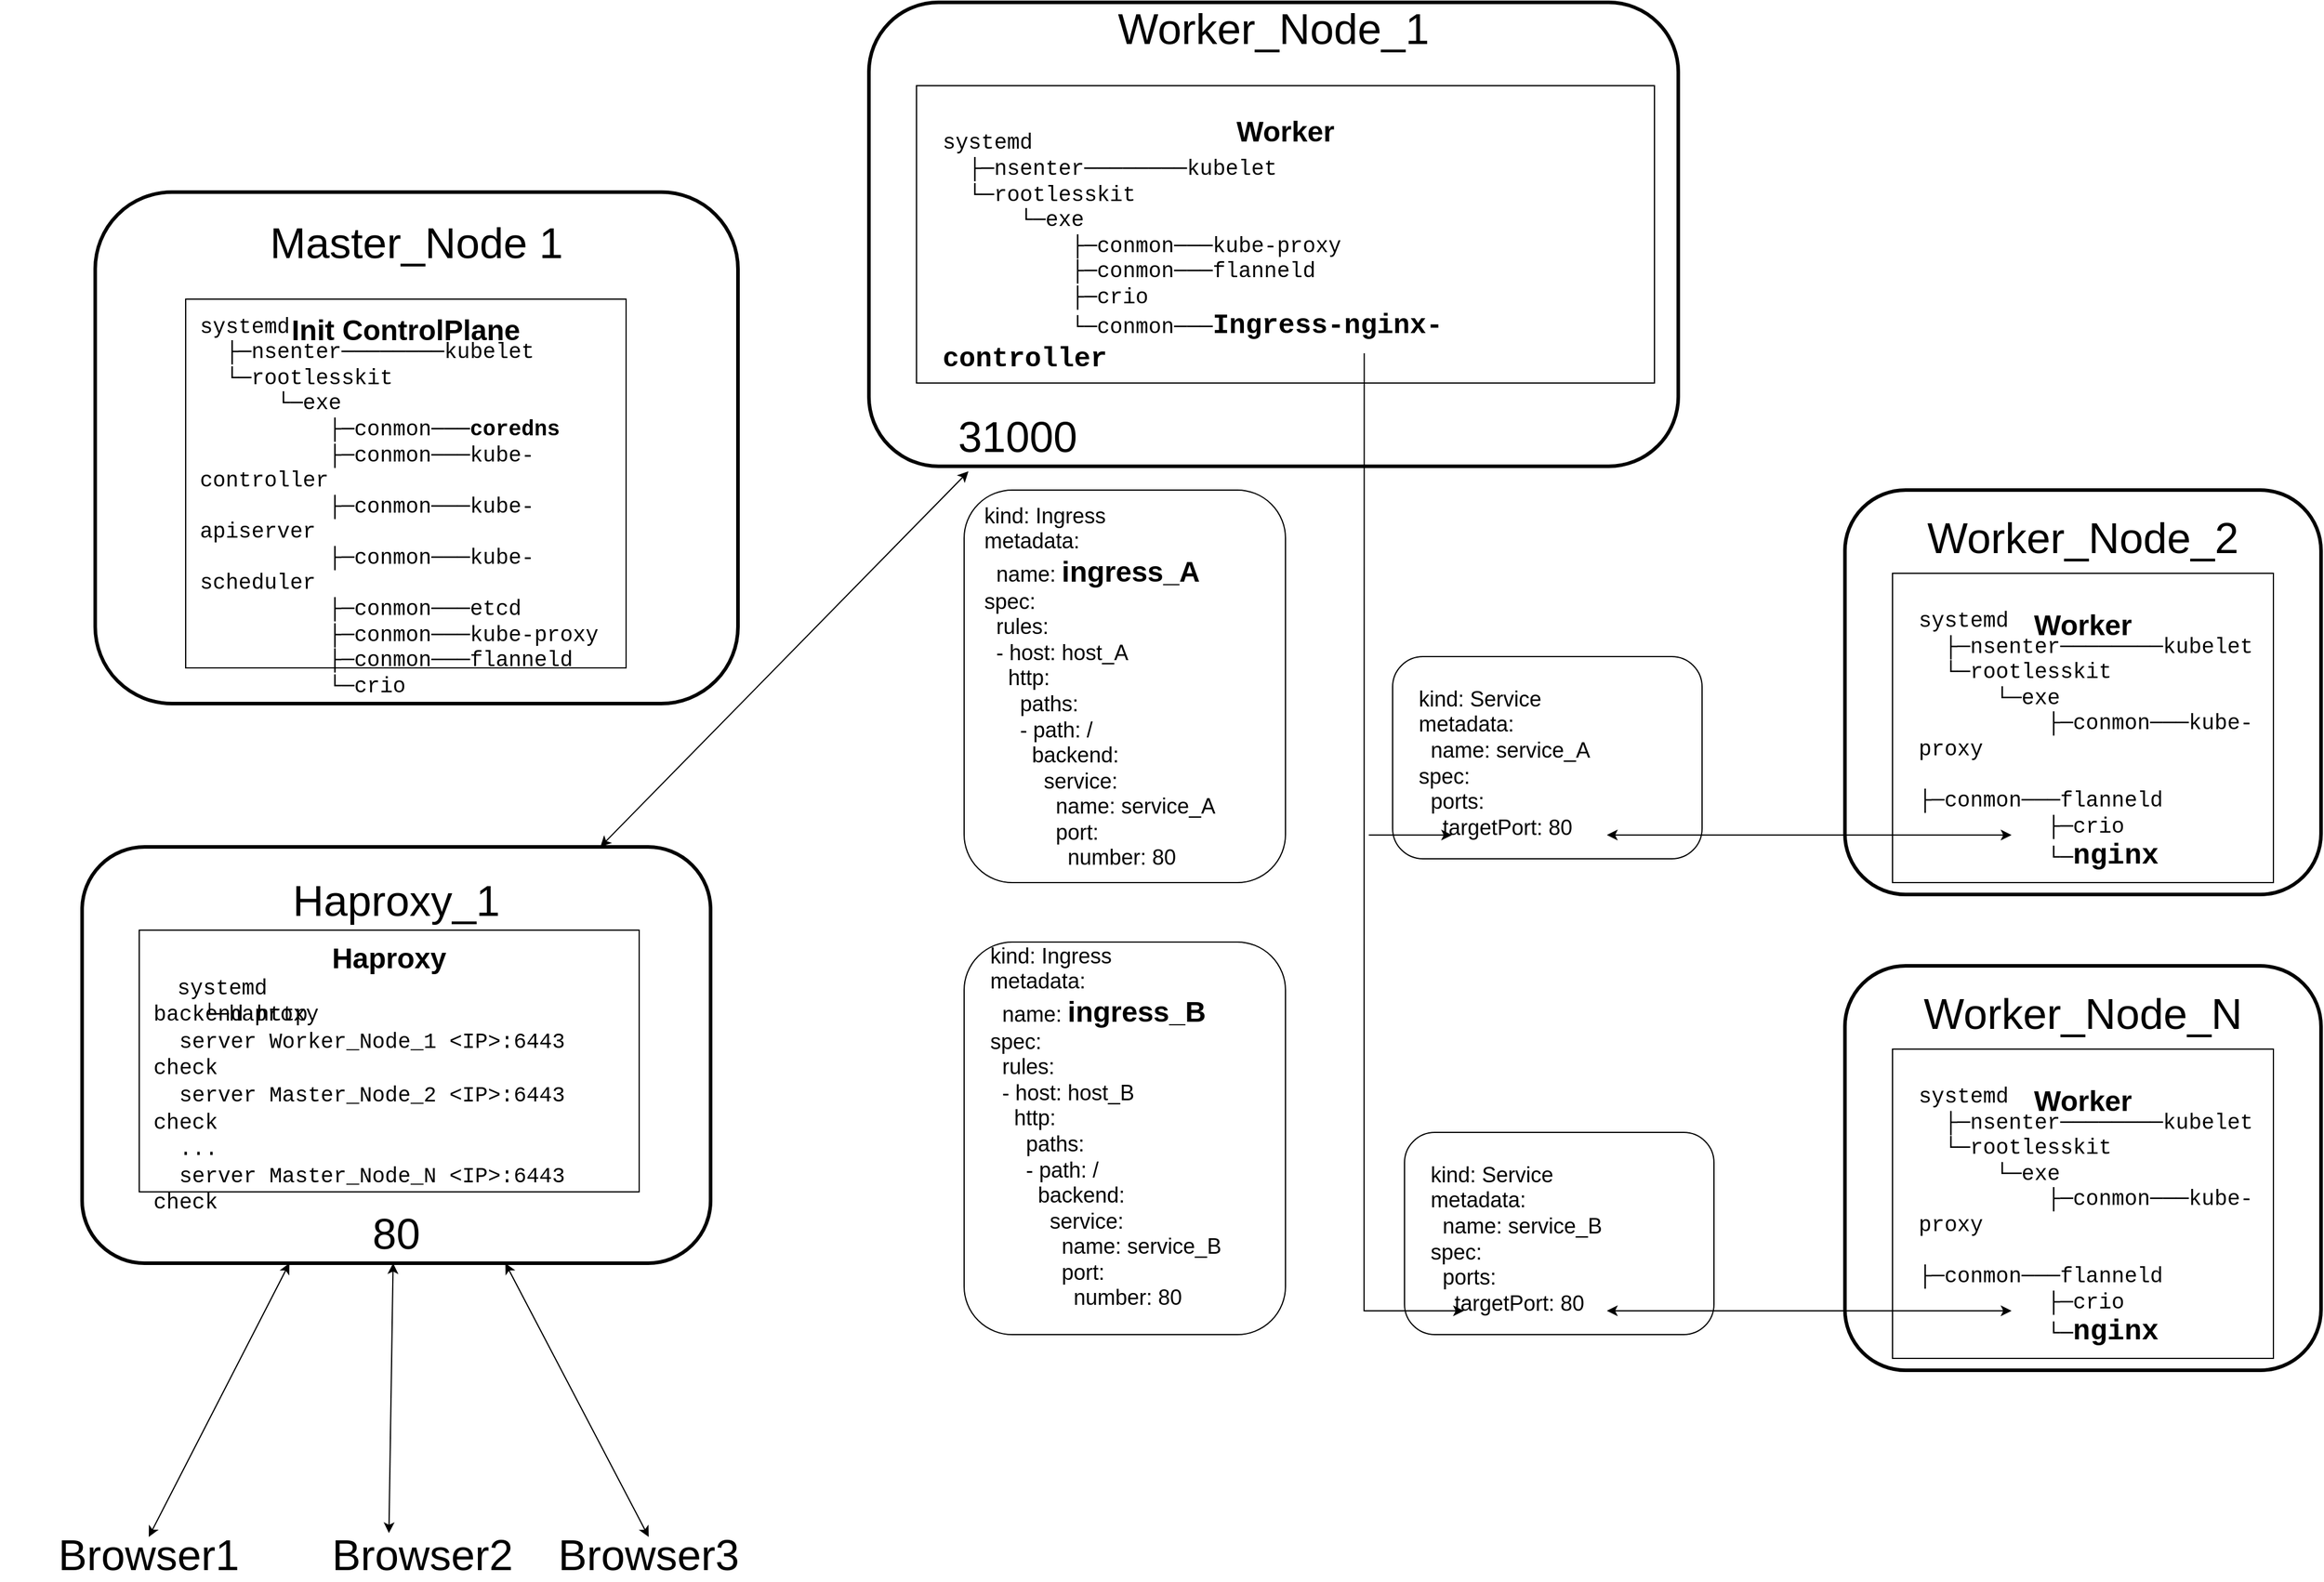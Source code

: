 <mxfile version="21.2.1" type="device">
  <diagram name="Страница 1" id="AiksV5m0dz1OjJnIhgO2">
    <mxGraphModel dx="1796" dy="696" grid="1" gridSize="10" guides="1" tooltips="1" connect="1" arrows="1" fold="1" page="1" pageScale="1" pageWidth="827" pageHeight="1169" math="0" shadow="0">
      <root>
        <mxCell id="0" />
        <mxCell id="1" parent="0" />
        <mxCell id="-cLVmQIbnKNBn2Y4Gjlf-49" value="" style="endArrow=classic;startArrow=classic;html=1;rounded=0;exitX=0.5;exitY=0;exitDx=0;exitDy=0;" parent="1" source="-cLVmQIbnKNBn2Y4Gjlf-46" target="-cLVmQIbnKNBn2Y4Gjlf-55" edge="1">
          <mxGeometry width="50" height="50" relative="1" as="geometry">
            <mxPoint x="1001" y="1530.11" as="sourcePoint" />
            <mxPoint x="950.85" y="1420.002" as="targetPoint" />
          </mxGeometry>
        </mxCell>
        <mxCell id="-cLVmQIbnKNBn2Y4Gjlf-38" value="&lt;font style=&quot;font-size: 36px;&quot;&gt;Worker_Node_2&lt;br&gt;&lt;br&gt;&lt;br&gt;&lt;br&gt;&lt;br&gt;&lt;br&gt;&lt;br&gt;&lt;/font&gt;" style="rounded=1;whiteSpace=wrap;html=1;strokeWidth=3;" parent="1" vertex="1">
          <mxGeometry x="1500" y="760" width="400" height="340" as="geometry" />
        </mxCell>
        <mxCell id="-cLVmQIbnKNBn2Y4Gjlf-39" value="&lt;div style=&quot;font-size: 24px;&quot;&gt;&lt;b&gt;Worker&lt;/b&gt;&lt;/div&gt;&lt;div style=&quot;font-size: 24px;&quot;&gt;&lt;br&gt;&lt;/div&gt;&lt;div style=&quot;font-size: 24px;&quot;&gt;&lt;br&gt;&lt;/div&gt;&lt;div style=&quot;font-size: 24px;&quot;&gt;&lt;br&gt;&lt;/div&gt;&lt;div style=&quot;font-size: 24px;&quot;&gt;&lt;br&gt;&lt;/div&gt;&lt;div style=&quot;font-size: 24px;&quot;&gt;&lt;br&gt;&lt;/div&gt;&lt;div style=&quot;font-size: 24px;&quot;&gt;&lt;br&gt;&lt;/div&gt;" style="rounded=0;whiteSpace=wrap;html=1;" parent="1" vertex="1">
          <mxGeometry x="1540" y="830" width="320" height="260" as="geometry" />
        </mxCell>
        <mxCell id="-cLVmQIbnKNBn2Y4Gjlf-40" value="&lt;font face=&quot;Courier New&quot; style=&quot;&quot;&gt;&lt;div style=&quot;&quot;&gt;&lt;div style=&quot;font-size: 18px;&quot;&gt;systemd&lt;/div&gt;&lt;div style=&quot;font-size: 18px;&quot;&gt;&amp;nbsp; ├─nsenter────────kubelet&lt;/div&gt;&lt;div style=&quot;font-size: 18px;&quot;&gt;&amp;nbsp; └─rootlesskit&lt;/div&gt;&lt;div style=&quot;font-size: 18px;&quot;&gt;&amp;nbsp; &amp;nbsp; &amp;nbsp; └─exe&lt;/div&gt;&lt;div style=&quot;font-size: 18px;&quot;&gt;&amp;nbsp; &amp;nbsp; &amp;nbsp; &amp;nbsp; &amp;nbsp; ├─conmon───kube-proxy&lt;/div&gt;&lt;div style=&quot;font-size: 18px;&quot;&gt;&amp;nbsp; &amp;nbsp; &amp;nbsp; &amp;nbsp; &amp;nbsp; ├─conmon───flanneld&lt;/div&gt;&lt;div style=&quot;font-size: 18px;&quot;&gt;&amp;nbsp; &amp;nbsp; &amp;nbsp; &amp;nbsp; &amp;nbsp;&amp;nbsp;├─crio&lt;/div&gt;&lt;div style=&quot;&quot;&gt;&lt;span style=&quot;font-size: 18px;&quot;&gt;&amp;nbsp; &amp;nbsp; &amp;nbsp; &amp;nbsp; &amp;nbsp; └─&lt;/span&gt;&lt;b style=&quot;&quot;&gt;&lt;font style=&quot;font-size: 24px;&quot;&gt;nginx&lt;/font&gt;&lt;/b&gt;&lt;/div&gt;&lt;/div&gt;&lt;/font&gt;" style="text;html=1;strokeColor=none;fillColor=none;align=left;verticalAlign=middle;whiteSpace=wrap;rounded=0;" parent="1" vertex="1">
          <mxGeometry x="1560" y="890" width="300" height="161" as="geometry" />
        </mxCell>
        <mxCell id="-cLVmQIbnKNBn2Y4Gjlf-7" value="&lt;font style=&quot;font-size: 36px;&quot;&gt;Master_Node 1&lt;br&gt;&lt;br&gt;&lt;br&gt;&lt;br&gt;&lt;br&gt;&lt;br&gt;&lt;br&gt;&lt;br&gt;&lt;br&gt;&lt;/font&gt;" style="rounded=1;whiteSpace=wrap;html=1;strokeWidth=3;" parent="1" vertex="1">
          <mxGeometry x="30" y="509.5" width="540" height="430" as="geometry" />
        </mxCell>
        <mxCell id="-cLVmQIbnKNBn2Y4Gjlf-8" value="&lt;div style=&quot;font-size: 24px;&quot;&gt;&lt;font style=&quot;font-size: 24px;&quot;&gt;&lt;b&gt;Init ControlPlane&lt;/b&gt;&lt;/font&gt;&lt;/div&gt;&lt;div style=&quot;font-size: 24px;&quot;&gt;&lt;br&gt;&lt;/div&gt;&lt;div style=&quot;font-size: 24px;&quot;&gt;&lt;br&gt;&lt;/div&gt;&lt;div style=&quot;font-size: 24px;&quot;&gt;&lt;br&gt;&lt;/div&gt;&lt;div style=&quot;font-size: 24px;&quot;&gt;&lt;br&gt;&lt;/div&gt;&lt;div style=&quot;font-size: 24px;&quot;&gt;&lt;br&gt;&lt;/div&gt;&lt;div style=&quot;font-size: 24px;&quot;&gt;&lt;br&gt;&lt;/div&gt;&lt;div style=&quot;font-size: 24px;&quot;&gt;&lt;br&gt;&lt;/div&gt;&lt;div style=&quot;font-size: 24px;&quot;&gt;&lt;br&gt;&lt;/div&gt;&lt;div style=&quot;font-size: 24px;&quot;&gt;&lt;br&gt;&lt;/div&gt;" style="rounded=0;whiteSpace=wrap;html=1;" parent="1" vertex="1">
          <mxGeometry x="106" y="599.5" width="370" height="310" as="geometry" />
        </mxCell>
        <mxCell id="-cLVmQIbnKNBn2Y4Gjlf-9" value="&lt;font face=&quot;Courier New&quot; style=&quot;font-size: 18px;&quot;&gt;&lt;div style=&quot;&quot;&gt;&lt;div&gt;systemd&lt;/div&gt;&lt;div&gt;&amp;nbsp; ├─nsenter────────kubelet&lt;/div&gt;&lt;div&gt;&amp;nbsp; └─rootlesskit&lt;/div&gt;&lt;div&gt;&amp;nbsp; &amp;nbsp; &amp;nbsp; └─exe&lt;/div&gt;&lt;div&gt;&amp;nbsp; &amp;nbsp; &amp;nbsp; &amp;nbsp; &amp;nbsp; ├─conmon───&lt;b&gt;coredns&lt;/b&gt;&lt;/div&gt;&lt;div&gt;&amp;nbsp; &amp;nbsp; &amp;nbsp; &amp;nbsp; &amp;nbsp; ├─conmon───kube-controller&lt;/div&gt;&lt;div&gt;&amp;nbsp; &amp;nbsp; &amp;nbsp; &amp;nbsp; &amp;nbsp; ├─conmon───kube-apiserver&lt;/div&gt;&lt;div&gt;&amp;nbsp; &amp;nbsp; &amp;nbsp; &amp;nbsp; &amp;nbsp; ├─conmon───kube-scheduler&lt;/div&gt;&lt;div&gt;&amp;nbsp; &amp;nbsp; &amp;nbsp; &amp;nbsp; &amp;nbsp; ├─conmon───etcd&lt;/div&gt;&lt;div&gt;&amp;nbsp; &amp;nbsp; &amp;nbsp; &amp;nbsp; &amp;nbsp; ├─conmon───kube-proxy&lt;/div&gt;&lt;div&gt;&amp;nbsp; &amp;nbsp; &amp;nbsp; &amp;nbsp; &amp;nbsp; ├─conmon───flanneld&lt;/div&gt;&lt;div&gt;&amp;nbsp; &amp;nbsp; &amp;nbsp; &amp;nbsp; &amp;nbsp; └─crio&lt;/div&gt;&lt;/div&gt;&lt;/font&gt;" style="text;html=1;strokeColor=none;fillColor=none;align=left;verticalAlign=middle;whiteSpace=wrap;rounded=0;" parent="1" vertex="1">
          <mxGeometry x="116" y="638.5" width="350" height="271" as="geometry" />
        </mxCell>
        <mxCell id="-cLVmQIbnKNBn2Y4Gjlf-24" value="&lt;font style=&quot;font-size: 36px;&quot;&gt;Worker_Node_1&lt;br&gt;&lt;br&gt;&lt;br&gt;&lt;br&gt;&lt;br&gt;&lt;br&gt;&lt;br&gt;&lt;br&gt;&lt;br&gt;&lt;/font&gt;" style="rounded=1;whiteSpace=wrap;html=1;strokeWidth=3;" parent="1" vertex="1">
          <mxGeometry x="680" y="350" width="680" height="390" as="geometry" />
        </mxCell>
        <mxCell id="-cLVmQIbnKNBn2Y4Gjlf-25" value="&lt;div style=&quot;font-size: 24px;&quot;&gt;&lt;b&gt;Worker&lt;/b&gt;&lt;/div&gt;&lt;div style=&quot;font-size: 24px;&quot;&gt;&lt;br&gt;&lt;/div&gt;&lt;div style=&quot;font-size: 24px;&quot;&gt;&lt;br&gt;&lt;/div&gt;&lt;div style=&quot;font-size: 24px;&quot;&gt;&lt;br&gt;&lt;/div&gt;&lt;div style=&quot;font-size: 24px;&quot;&gt;&lt;br&gt;&lt;/div&gt;&lt;div style=&quot;font-size: 24px;&quot;&gt;&lt;br&gt;&lt;/div&gt;&lt;div style=&quot;font-size: 24px;&quot;&gt;&lt;br&gt;&lt;/div&gt;" style="rounded=0;whiteSpace=wrap;html=1;" parent="1" vertex="1">
          <mxGeometry x="720" y="420" width="620" height="250" as="geometry" />
        </mxCell>
        <mxCell id="-cLVmQIbnKNBn2Y4Gjlf-26" value="&lt;font face=&quot;Courier New&quot; style=&quot;&quot;&gt;&lt;div style=&quot;&quot;&gt;&lt;div style=&quot;font-size: 18px;&quot;&gt;systemd&lt;/div&gt;&lt;div style=&quot;font-size: 18px;&quot;&gt;&amp;nbsp; ├─nsenter────────kubelet&lt;/div&gt;&lt;div style=&quot;font-size: 18px;&quot;&gt;&amp;nbsp; └─rootlesskit&lt;/div&gt;&lt;div style=&quot;font-size: 18px;&quot;&gt;&amp;nbsp; &amp;nbsp; &amp;nbsp; └─exe&lt;/div&gt;&lt;div style=&quot;font-size: 18px;&quot;&gt;&amp;nbsp; &amp;nbsp; &amp;nbsp; &amp;nbsp; &amp;nbsp; ├─conmon───kube-proxy&lt;/div&gt;&lt;div style=&quot;font-size: 18px;&quot;&gt;&amp;nbsp; &amp;nbsp; &amp;nbsp; &amp;nbsp; &amp;nbsp; ├─conmon───flanneld&lt;/div&gt;&lt;div style=&quot;&quot;&gt;&lt;span style=&quot;font-size: 18px;&quot;&gt;&amp;nbsp; &amp;nbsp; &amp;nbsp; &amp;nbsp; &amp;nbsp;&amp;nbsp;├─crio&lt;/span&gt;&lt;/div&gt;&lt;div style=&quot;font-size: 18px;&quot;&gt;&amp;nbsp; &amp;nbsp; &amp;nbsp; &amp;nbsp; &amp;nbsp; └─conmon───&lt;b style=&quot;background-color: initial; font-size: 12px; border-color: var(--border-color);&quot;&gt;&lt;font style=&quot;border-color: var(--border-color); font-size: 23px;&quot;&gt;Ingress-nginx-controller&lt;/font&gt;&lt;/b&gt;&lt;/div&gt;&lt;/div&gt;&lt;/font&gt;" style="text;html=1;strokeColor=none;fillColor=none;align=left;verticalAlign=middle;whiteSpace=wrap;rounded=0;" parent="1" vertex="1">
          <mxGeometry x="740" y="480" width="560" height="161" as="geometry" />
        </mxCell>
        <mxCell id="-cLVmQIbnKNBn2Y4Gjlf-44" value="&lt;font style=&quot;font-size: 36px;&quot;&gt;Browser1&lt;/font&gt;" style="text;html=1;strokeColor=none;fillColor=none;align=center;verticalAlign=middle;whiteSpace=wrap;rounded=0;" parent="1" vertex="1">
          <mxGeometry x="-50" y="1640.11" width="250" height="30" as="geometry" />
        </mxCell>
        <mxCell id="-cLVmQIbnKNBn2Y4Gjlf-45" value="&lt;font style=&quot;font-size: 36px;&quot;&gt;Browser2&lt;/font&gt;" style="text;html=1;strokeColor=none;fillColor=none;align=center;verticalAlign=middle;whiteSpace=wrap;rounded=0;" parent="1" vertex="1">
          <mxGeometry x="180" y="1640.11" width="250" height="30" as="geometry" />
        </mxCell>
        <mxCell id="-cLVmQIbnKNBn2Y4Gjlf-46" value="&lt;font style=&quot;font-size: 36px;&quot;&gt;Browser3&lt;/font&gt;" style="text;html=1;strokeColor=none;fillColor=none;align=center;verticalAlign=middle;whiteSpace=wrap;rounded=0;" parent="1" vertex="1">
          <mxGeometry x="370" y="1640.11" width="250" height="30" as="geometry" />
        </mxCell>
        <mxCell id="-cLVmQIbnKNBn2Y4Gjlf-47" value="" style="endArrow=classic;startArrow=classic;html=1;rounded=0;exitX=0.5;exitY=0;exitDx=0;exitDy=0;" parent="1" source="-cLVmQIbnKNBn2Y4Gjlf-44" target="-cLVmQIbnKNBn2Y4Gjlf-55" edge="1">
          <mxGeometry width="50" height="50" relative="1" as="geometry">
            <mxPoint x="310" y="1620" as="sourcePoint" />
            <mxPoint x="414.0" y="1489.61" as="targetPoint" />
          </mxGeometry>
        </mxCell>
        <mxCell id="-cLVmQIbnKNBn2Y4Gjlf-48" value="" style="endArrow=classic;startArrow=classic;html=1;rounded=0;exitX=0.387;exitY=-0.106;exitDx=0;exitDy=0;exitPerimeter=0;" parent="1" source="-cLVmQIbnKNBn2Y4Gjlf-45" target="-cLVmQIbnKNBn2Y4Gjlf-55" edge="1">
          <mxGeometry width="50" height="50" relative="1" as="geometry">
            <mxPoint x="1001" y="1530.11" as="sourcePoint" />
            <mxPoint x="916" y="1490.11" as="targetPoint" />
          </mxGeometry>
        </mxCell>
        <mxCell id="-cLVmQIbnKNBn2Y4Gjlf-55" value="&lt;font style=&quot;font-size: 36px;&quot;&gt;Haproxy_1&lt;br&gt;&lt;br&gt;&lt;br&gt;&lt;br&gt;&lt;br&gt;&lt;br&gt;&lt;br&gt;&lt;/font&gt;" style="rounded=1;whiteSpace=wrap;html=1;strokeWidth=3;" parent="1" vertex="1">
          <mxGeometry x="19" y="1060" width="528" height="350" as="geometry" />
        </mxCell>
        <mxCell id="-cLVmQIbnKNBn2Y4Gjlf-52" value="&lt;div style=&quot;font-size: 24px;&quot;&gt;&lt;b&gt;Haproxy&lt;/b&gt;&lt;/div&gt;&lt;div style=&quot;font-size: 24px;&quot;&gt;&lt;br&gt;&lt;/div&gt;&lt;div style=&quot;font-size: 24px;&quot;&gt;&lt;br&gt;&lt;/div&gt;&lt;div style=&quot;font-size: 24px;&quot;&gt;&lt;br&gt;&lt;/div&gt;&lt;div style=&quot;font-size: 24px;&quot;&gt;&lt;br&gt;&lt;/div&gt;&lt;div style=&quot;font-size: 24px;&quot;&gt;&lt;br&gt;&lt;/div&gt;&lt;div style=&quot;font-size: 24px;&quot;&gt;&lt;br&gt;&lt;/div&gt;" style="rounded=0;whiteSpace=wrap;html=1;" parent="1" vertex="1">
          <mxGeometry x="67" y="1130" width="420" height="220" as="geometry" />
        </mxCell>
        <mxCell id="-cLVmQIbnKNBn2Y4Gjlf-53" value="&lt;div style=&quot;font-size: 18px;&quot;&gt;&lt;font face=&quot;Courier New&quot;&gt;&lt;div style=&quot;&quot;&gt;systemd&lt;/div&gt;&lt;div style=&quot;&quot;&gt;&amp;nbsp; └─haproxy&lt;/div&gt;&lt;/font&gt;&lt;/div&gt;" style="text;html=1;strokeColor=none;fillColor=none;align=left;verticalAlign=middle;whiteSpace=wrap;rounded=0;" parent="1" vertex="1">
          <mxGeometry x="97" y="1160" width="150" height="60" as="geometry" />
        </mxCell>
        <mxCell id="-cLVmQIbnKNBn2Y4Gjlf-54" value="&lt;div style=&quot;font-size: 18px;&quot;&gt;&lt;font face=&quot;Courier New&quot; style=&quot;font-size: 18px;&quot;&gt;backend http&lt;/font&gt;&lt;/div&gt;&lt;div style=&quot;font-size: 18px;&quot;&gt;&lt;font face=&quot;Courier New&quot; style=&quot;font-size: 18px;&quot;&gt;&amp;nbsp; server Worker_Node_1 &amp;lt;IP&amp;gt;:6443 check&lt;/font&gt;&lt;/div&gt;&lt;div style=&quot;font-size: 18px;&quot;&gt;&lt;font face=&quot;Courier New&quot; style=&quot;font-size: 18px;&quot;&gt;&amp;nbsp; server Master_Node_2 &amp;lt;IP&amp;gt;:6443 check&lt;/font&gt;&lt;/div&gt;&lt;div style=&quot;font-size: 18px;&quot;&gt;&lt;font face=&quot;Courier New&quot; style=&quot;font-size: 18px;&quot;&gt;&amp;nbsp; ...&lt;/font&gt;&lt;/div&gt;&lt;div style=&quot;font-size: 18px;&quot;&gt;&lt;font face=&quot;Courier New&quot; style=&quot;font-size: 18px;&quot;&gt;&amp;nbsp; server Master_Node_N &amp;lt;IP&amp;gt;:6443 check&lt;/font&gt;&lt;/div&gt;" style="text;html=1;strokeColor=none;fillColor=none;align=left;verticalAlign=middle;whiteSpace=wrap;rounded=0;" parent="1" vertex="1">
          <mxGeometry x="77" y="1220" width="400" height="120" as="geometry" />
        </mxCell>
        <mxCell id="-cLVmQIbnKNBn2Y4Gjlf-56" value="" style="endArrow=classic;startArrow=classic;html=1;rounded=0;entryX=0.123;entryY=1.011;entryDx=0;entryDy=0;entryPerimeter=0;" parent="1" source="-cLVmQIbnKNBn2Y4Gjlf-55" target="-cLVmQIbnKNBn2Y4Gjlf-24" edge="1">
          <mxGeometry width="50" height="50" relative="1" as="geometry">
            <mxPoint x="890" y="1220" as="sourcePoint" />
            <mxPoint x="940" y="1170" as="targetPoint" />
          </mxGeometry>
        </mxCell>
        <mxCell id="-cLVmQIbnKNBn2Y4Gjlf-58" value="&lt;font style=&quot;font-size: 36px;&quot;&gt;80&lt;/font&gt;" style="text;html=1;strokeColor=none;fillColor=none;align=center;verticalAlign=middle;whiteSpace=wrap;rounded=0;" parent="1" vertex="1">
          <mxGeometry x="228" y="1370" width="110" height="30" as="geometry" />
        </mxCell>
        <mxCell id="y0nt6HCTg7QbP06LTpVy-6" value="" style="rounded=1;whiteSpace=wrap;html=1;" vertex="1" parent="1">
          <mxGeometry x="760" y="760" width="270" height="330" as="geometry" />
        </mxCell>
        <mxCell id="y0nt6HCTg7QbP06LTpVy-3" value="&lt;div style=&quot;font-size: 18px;&quot;&gt;&lt;font style=&quot;font-size: 18px;&quot;&gt;&lt;br&gt;&lt;/font&gt;&lt;/div&gt;&lt;div style=&quot;font-size: 18px;&quot;&gt;&lt;font style=&quot;font-size: 18px;&quot;&gt;kind: Ingress&lt;/font&gt;&lt;/div&gt;&lt;div style=&quot;font-size: 18px;&quot;&gt;&lt;font style=&quot;font-size: 18px;&quot;&gt;metadata:&lt;/font&gt;&lt;/div&gt;&lt;div style=&quot;&quot;&gt;&lt;font style=&quot;&quot;&gt;&lt;span style=&quot;font-size: 18px;&quot;&gt;&amp;nbsp; name: &lt;/span&gt;&lt;b style=&quot;&quot;&gt;&lt;font style=&quot;font-size: 24px;&quot;&gt;ingress_A&lt;/font&gt;&lt;/b&gt;&lt;/font&gt;&lt;/div&gt;&lt;div style=&quot;font-size: 18px;&quot;&gt;&lt;font style=&quot;font-size: 18px;&quot;&gt;spec:&lt;/font&gt;&lt;/div&gt;&lt;div style=&quot;font-size: 18px;&quot;&gt;&lt;font style=&quot;font-size: 18px;&quot;&gt;&amp;nbsp; rules:&lt;/font&gt;&lt;/div&gt;&lt;div style=&quot;font-size: 18px;&quot;&gt;&lt;font style=&quot;font-size: 18px;&quot;&gt;&amp;nbsp; - host: host_A&lt;/font&gt;&lt;/div&gt;&lt;div style=&quot;font-size: 18px;&quot;&gt;&lt;font style=&quot;font-size: 18px;&quot;&gt;&amp;nbsp; &amp;nbsp; http:&lt;/font&gt;&lt;/div&gt;&lt;div style=&quot;font-size: 18px;&quot;&gt;&lt;font style=&quot;font-size: 18px;&quot;&gt;&amp;nbsp; &amp;nbsp; &amp;nbsp; paths:&lt;/font&gt;&lt;/div&gt;&lt;div style=&quot;font-size: 18px;&quot;&gt;&lt;font style=&quot;font-size: 18px;&quot;&gt;&amp;nbsp; &amp;nbsp; &amp;nbsp; - path: /&lt;/font&gt;&lt;/div&gt;&lt;div style=&quot;font-size: 18px;&quot;&gt;&lt;font style=&quot;font-size: 18px;&quot;&gt;&amp;nbsp; &amp;nbsp; &amp;nbsp; &amp;nbsp; backend:&lt;/font&gt;&lt;/div&gt;&lt;div style=&quot;font-size: 18px;&quot;&gt;&lt;font style=&quot;font-size: 18px;&quot;&gt;&amp;nbsp; &amp;nbsp; &amp;nbsp; &amp;nbsp; &amp;nbsp; service:&lt;/font&gt;&lt;/div&gt;&lt;div style=&quot;font-size: 18px;&quot;&gt;&lt;font style=&quot;font-size: 18px;&quot;&gt;&amp;nbsp; &amp;nbsp; &amp;nbsp; &amp;nbsp; &amp;nbsp; &amp;nbsp; name: service_A&lt;/font&gt;&lt;/div&gt;&lt;div style=&quot;font-size: 18px;&quot;&gt;&lt;font style=&quot;font-size: 18px;&quot;&gt;&amp;nbsp; &amp;nbsp; &amp;nbsp; &amp;nbsp; &amp;nbsp; &amp;nbsp; port:&lt;/font&gt;&lt;/div&gt;&lt;div style=&quot;font-size: 18px;&quot;&gt;&lt;font style=&quot;font-size: 18px;&quot;&gt;&amp;nbsp; &amp;nbsp; &amp;nbsp; &amp;nbsp; &amp;nbsp; &amp;nbsp; &amp;nbsp; number: 80&lt;/font&gt;&lt;/div&gt;" style="text;html=1;strokeColor=none;fillColor=none;align=left;verticalAlign=middle;whiteSpace=wrap;rounded=0;strokeWidth=2;" vertex="1" parent="1">
          <mxGeometry x="775" y="750" width="230" height="330" as="geometry" />
        </mxCell>
        <mxCell id="y0nt6HCTg7QbP06LTpVy-7" value="" style="rounded=1;whiteSpace=wrap;html=1;" vertex="1" parent="1">
          <mxGeometry x="760" y="1140" width="270" height="330" as="geometry" />
        </mxCell>
        <mxCell id="y0nt6HCTg7QbP06LTpVy-4" value="&lt;div style=&quot;font-size: 18px;&quot;&gt;&lt;font style=&quot;font-size: 18px;&quot;&gt;&lt;br&gt;&lt;/font&gt;&lt;/div&gt;&lt;div style=&quot;font-size: 18px;&quot;&gt;&lt;font style=&quot;font-size: 18px;&quot;&gt;kind: Ingress&lt;/font&gt;&lt;/div&gt;&lt;div style=&quot;font-size: 18px;&quot;&gt;&lt;font style=&quot;font-size: 18px;&quot;&gt;metadata:&lt;/font&gt;&lt;/div&gt;&lt;div style=&quot;&quot;&gt;&lt;font style=&quot;&quot;&gt;&lt;span style=&quot;font-size: 18px;&quot;&gt;&amp;nbsp; name: &lt;/span&gt;&lt;b style=&quot;&quot;&gt;&lt;font style=&quot;font-size: 24px;&quot;&gt;ingress_B&lt;/font&gt;&lt;/b&gt;&lt;/font&gt;&lt;/div&gt;&lt;div style=&quot;font-size: 18px;&quot;&gt;&lt;font style=&quot;font-size: 18px;&quot;&gt;spec:&lt;/font&gt;&lt;/div&gt;&lt;div style=&quot;font-size: 18px;&quot;&gt;&lt;font style=&quot;font-size: 18px;&quot;&gt;&amp;nbsp; rules:&lt;/font&gt;&lt;/div&gt;&lt;div style=&quot;font-size: 18px;&quot;&gt;&lt;font style=&quot;font-size: 18px;&quot;&gt;&amp;nbsp; - host: host_B&lt;/font&gt;&lt;/div&gt;&lt;div style=&quot;font-size: 18px;&quot;&gt;&lt;font style=&quot;font-size: 18px;&quot;&gt;&amp;nbsp; &amp;nbsp; http:&lt;/font&gt;&lt;/div&gt;&lt;div style=&quot;font-size: 18px;&quot;&gt;&lt;font style=&quot;font-size: 18px;&quot;&gt;&amp;nbsp; &amp;nbsp; &amp;nbsp; paths:&lt;/font&gt;&lt;/div&gt;&lt;div style=&quot;font-size: 18px;&quot;&gt;&lt;font style=&quot;font-size: 18px;&quot;&gt;&amp;nbsp; &amp;nbsp; &amp;nbsp; - path: /&lt;/font&gt;&lt;/div&gt;&lt;div style=&quot;font-size: 18px;&quot;&gt;&lt;font style=&quot;font-size: 18px;&quot;&gt;&amp;nbsp; &amp;nbsp; &amp;nbsp; &amp;nbsp; backend:&lt;/font&gt;&lt;/div&gt;&lt;div style=&quot;font-size: 18px;&quot;&gt;&lt;font style=&quot;font-size: 18px;&quot;&gt;&amp;nbsp; &amp;nbsp; &amp;nbsp; &amp;nbsp; &amp;nbsp; service:&lt;/font&gt;&lt;/div&gt;&lt;div style=&quot;font-size: 18px;&quot;&gt;&lt;font style=&quot;font-size: 18px;&quot;&gt;&amp;nbsp; &amp;nbsp; &amp;nbsp; &amp;nbsp; &amp;nbsp; &amp;nbsp; name: service_B&lt;/font&gt;&lt;/div&gt;&lt;div style=&quot;font-size: 18px;&quot;&gt;&lt;font style=&quot;font-size: 18px;&quot;&gt;&amp;nbsp; &amp;nbsp; &amp;nbsp; &amp;nbsp; &amp;nbsp; &amp;nbsp; port:&lt;/font&gt;&lt;/div&gt;&lt;div style=&quot;font-size: 18px;&quot;&gt;&lt;font style=&quot;font-size: 18px;&quot;&gt;&amp;nbsp; &amp;nbsp; &amp;nbsp; &amp;nbsp; &amp;nbsp; &amp;nbsp; &amp;nbsp; number: 80&lt;/font&gt;&lt;/div&gt;" style="text;html=1;strokeColor=none;fillColor=none;align=left;verticalAlign=middle;whiteSpace=wrap;rounded=0;" vertex="1" parent="1">
          <mxGeometry x="780" y="1120" width="230" height="330" as="geometry" />
        </mxCell>
        <mxCell id="y0nt6HCTg7QbP06LTpVy-8" value="&lt;font style=&quot;font-size: 36px;&quot;&gt;31000&lt;/font&gt;" style="text;html=1;strokeColor=none;fillColor=none;align=center;verticalAlign=middle;whiteSpace=wrap;rounded=0;" vertex="1" parent="1">
          <mxGeometry x="750" y="700" width="110" height="30" as="geometry" />
        </mxCell>
        <mxCell id="y0nt6HCTg7QbP06LTpVy-10" value="" style="rounded=1;whiteSpace=wrap;html=1;" vertex="1" parent="1">
          <mxGeometry x="1120" y="900" width="260" height="170" as="geometry" />
        </mxCell>
        <mxCell id="y0nt6HCTg7QbP06LTpVy-9" value="&lt;div style=&quot;font-size: 18px;&quot;&gt;&lt;font style=&quot;font-size: 18px;&quot;&gt;kind: Service&lt;/font&gt;&lt;/div&gt;&lt;div style=&quot;font-size: 18px;&quot;&gt;&lt;font style=&quot;font-size: 18px;&quot;&gt;metadata:&lt;/font&gt;&lt;/div&gt;&lt;div style=&quot;font-size: 18px;&quot;&gt;&lt;font style=&quot;font-size: 18px;&quot;&gt;&amp;nbsp; name: service_A&lt;/font&gt;&lt;/div&gt;&lt;div style=&quot;font-size: 18px;&quot;&gt;&lt;font style=&quot;font-size: 18px;&quot;&gt;spec:&lt;/font&gt;&lt;/div&gt;&lt;div style=&quot;font-size: 18px;&quot;&gt;&lt;font style=&quot;font-size: 18px;&quot;&gt;&amp;nbsp; ports:&lt;/font&gt;&lt;/div&gt;&lt;div style=&quot;font-size: 18px;&quot;&gt;&lt;font style=&quot;font-size: 18px;&quot;&gt;&amp;nbsp; &amp;nbsp; targetPort: 80&lt;/font&gt;&lt;/div&gt;" style="text;html=1;strokeColor=none;fillColor=none;align=left;verticalAlign=middle;whiteSpace=wrap;rounded=0;" vertex="1" parent="1">
          <mxGeometry x="1140" y="915" width="170" height="150" as="geometry" />
        </mxCell>
        <mxCell id="y0nt6HCTg7QbP06LTpVy-14" value="&lt;font style=&quot;font-size: 36px;&quot;&gt;Worker_Node_N&lt;br&gt;&lt;br&gt;&lt;br&gt;&lt;br&gt;&lt;br&gt;&lt;br&gt;&lt;br&gt;&lt;/font&gt;" style="rounded=1;whiteSpace=wrap;html=1;strokeWidth=3;" vertex="1" parent="1">
          <mxGeometry x="1500" y="1160" width="400" height="340" as="geometry" />
        </mxCell>
        <mxCell id="y0nt6HCTg7QbP06LTpVy-15" value="&lt;div style=&quot;font-size: 24px;&quot;&gt;&lt;b&gt;Worker&lt;/b&gt;&lt;/div&gt;&lt;div style=&quot;font-size: 24px;&quot;&gt;&lt;br&gt;&lt;/div&gt;&lt;div style=&quot;font-size: 24px;&quot;&gt;&lt;br&gt;&lt;/div&gt;&lt;div style=&quot;font-size: 24px;&quot;&gt;&lt;br&gt;&lt;/div&gt;&lt;div style=&quot;font-size: 24px;&quot;&gt;&lt;br&gt;&lt;/div&gt;&lt;div style=&quot;font-size: 24px;&quot;&gt;&lt;br&gt;&lt;/div&gt;&lt;div style=&quot;font-size: 24px;&quot;&gt;&lt;br&gt;&lt;/div&gt;" style="rounded=0;whiteSpace=wrap;html=1;" vertex="1" parent="1">
          <mxGeometry x="1540" y="1230" width="320" height="260" as="geometry" />
        </mxCell>
        <mxCell id="y0nt6HCTg7QbP06LTpVy-16" value="&lt;font face=&quot;Courier New&quot; style=&quot;&quot;&gt;&lt;div style=&quot;&quot;&gt;&lt;div style=&quot;font-size: 18px;&quot;&gt;systemd&lt;/div&gt;&lt;div style=&quot;font-size: 18px;&quot;&gt;&amp;nbsp; ├─nsenter────────kubelet&lt;/div&gt;&lt;div style=&quot;font-size: 18px;&quot;&gt;&amp;nbsp; └─rootlesskit&lt;/div&gt;&lt;div style=&quot;font-size: 18px;&quot;&gt;&amp;nbsp; &amp;nbsp; &amp;nbsp; └─exe&lt;/div&gt;&lt;div style=&quot;font-size: 18px;&quot;&gt;&amp;nbsp; &amp;nbsp; &amp;nbsp; &amp;nbsp; &amp;nbsp; ├─conmon───kube-proxy&lt;/div&gt;&lt;div style=&quot;font-size: 18px;&quot;&gt;&amp;nbsp; &amp;nbsp; &amp;nbsp; &amp;nbsp; &amp;nbsp; ├─conmon───flanneld&lt;/div&gt;&lt;div style=&quot;font-size: 18px;&quot;&gt;&amp;nbsp; &amp;nbsp; &amp;nbsp; &amp;nbsp; &amp;nbsp;&amp;nbsp;├─crio&lt;/div&gt;&lt;div style=&quot;&quot;&gt;&lt;span style=&quot;font-size: 18px;&quot;&gt;&amp;nbsp; &amp;nbsp; &amp;nbsp; &amp;nbsp; &amp;nbsp; └─&lt;/span&gt;&lt;b style=&quot;&quot;&gt;&lt;font style=&quot;font-size: 24px;&quot;&gt;nginx&lt;/font&gt;&lt;/b&gt;&lt;/div&gt;&lt;/div&gt;&lt;/font&gt;" style="text;html=1;strokeColor=none;fillColor=none;align=left;verticalAlign=middle;whiteSpace=wrap;rounded=0;" vertex="1" parent="1">
          <mxGeometry x="1560" y="1290" width="300" height="161" as="geometry" />
        </mxCell>
        <mxCell id="y0nt6HCTg7QbP06LTpVy-20" value="" style="rounded=1;whiteSpace=wrap;html=1;" vertex="1" parent="1">
          <mxGeometry x="1130" y="1300" width="260" height="170" as="geometry" />
        </mxCell>
        <mxCell id="y0nt6HCTg7QbP06LTpVy-21" value="&lt;div style=&quot;font-size: 18px;&quot;&gt;&lt;font style=&quot;font-size: 18px;&quot;&gt;kind: Service&lt;/font&gt;&lt;/div&gt;&lt;div style=&quot;font-size: 18px;&quot;&gt;&lt;font style=&quot;font-size: 18px;&quot;&gt;metadata:&lt;/font&gt;&lt;/div&gt;&lt;div style=&quot;font-size: 18px;&quot;&gt;&lt;font style=&quot;font-size: 18px;&quot;&gt;&amp;nbsp; name: service_B&lt;/font&gt;&lt;/div&gt;&lt;div style=&quot;font-size: 18px;&quot;&gt;&lt;font style=&quot;font-size: 18px;&quot;&gt;spec:&lt;/font&gt;&lt;/div&gt;&lt;div style=&quot;font-size: 18px;&quot;&gt;&lt;font style=&quot;font-size: 18px;&quot;&gt;&amp;nbsp; ports:&lt;/font&gt;&lt;/div&gt;&lt;div style=&quot;font-size: 18px;&quot;&gt;&lt;font style=&quot;font-size: 18px;&quot;&gt;&amp;nbsp; &amp;nbsp; targetPort: 80&lt;/font&gt;&lt;/div&gt;" style="text;html=1;strokeColor=none;fillColor=none;align=left;verticalAlign=middle;whiteSpace=wrap;rounded=0;" vertex="1" parent="1">
          <mxGeometry x="1150" y="1315" width="170" height="150" as="geometry" />
        </mxCell>
        <mxCell id="y0nt6HCTg7QbP06LTpVy-22" value="" style="endArrow=classic;startArrow=classic;html=1;rounded=0;" edge="1" parent="1">
          <mxGeometry width="50" height="50" relative="1" as="geometry">
            <mxPoint x="1300" y="1050" as="sourcePoint" />
            <mxPoint x="1640" y="1050" as="targetPoint" />
          </mxGeometry>
        </mxCell>
        <mxCell id="y0nt6HCTg7QbP06LTpVy-23" value="" style="endArrow=classic;startArrow=classic;html=1;rounded=0;" edge="1" parent="1">
          <mxGeometry width="50" height="50" relative="1" as="geometry">
            <mxPoint x="1300" y="1450" as="sourcePoint" />
            <mxPoint x="1640" y="1450" as="targetPoint" />
          </mxGeometry>
        </mxCell>
        <mxCell id="y0nt6HCTg7QbP06LTpVy-25" value="" style="endArrow=classic;html=1;rounded=0;exitX=0.636;exitY=1.025;exitDx=0;exitDy=0;exitPerimeter=0;strokeColor=default;entryX=0.176;entryY=0.9;entryDx=0;entryDy=0;entryPerimeter=0;" edge="1" parent="1" source="-cLVmQIbnKNBn2Y4Gjlf-26" target="y0nt6HCTg7QbP06LTpVy-21">
          <mxGeometry width="50" height="50" relative="1" as="geometry">
            <mxPoint x="1380" y="940" as="sourcePoint" />
            <mxPoint x="1090" y="1460" as="targetPoint" />
            <Array as="points">
              <mxPoint x="1096" y="1450" />
            </Array>
          </mxGeometry>
        </mxCell>
        <mxCell id="y0nt6HCTg7QbP06LTpVy-26" value="" style="endArrow=classic;html=1;rounded=0;entryX=0.176;entryY=0.9;entryDx=0;entryDy=0;entryPerimeter=0;" edge="1" parent="1" target="y0nt6HCTg7QbP06LTpVy-9">
          <mxGeometry width="50" height="50" relative="1" as="geometry">
            <mxPoint x="1100" y="1050" as="sourcePoint" />
            <mxPoint x="1260" y="1140" as="targetPoint" />
          </mxGeometry>
        </mxCell>
      </root>
    </mxGraphModel>
  </diagram>
</mxfile>

